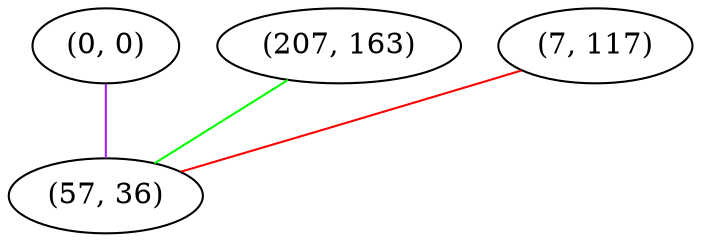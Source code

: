 graph "" {
"(0, 0)";
"(207, 163)";
"(7, 117)";
"(57, 36)";
"(0, 0)" -- "(57, 36)"  [color=purple, key=0, weight=4];
"(207, 163)" -- "(57, 36)"  [color=green, key=0, weight=2];
"(7, 117)" -- "(57, 36)"  [color=red, key=0, weight=1];
}
